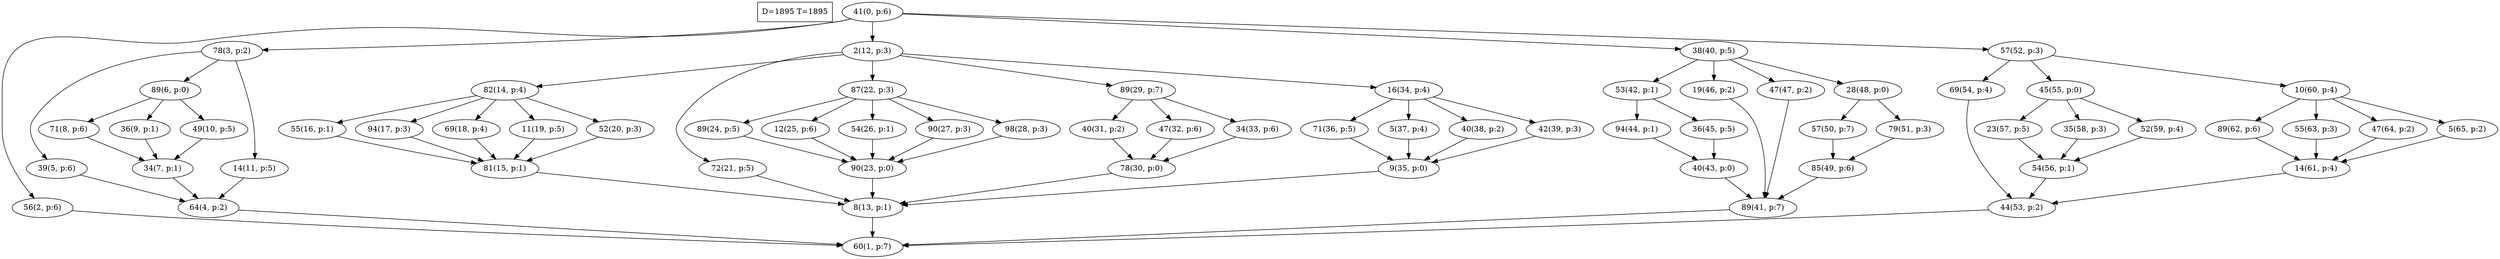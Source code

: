 digraph Task {
i [shape=box, label="D=1895 T=1895"]; 
0 [label="41(0, p:6)"];
1 [label="60(1, p:7)"];
2 [label="56(2, p:6)"];
3 [label="78(3, p:2)"];
4 [label="64(4, p:2)"];
5 [label="39(5, p:6)"];
6 [label="89(6, p:0)"];
7 [label="34(7, p:1)"];
8 [label="71(8, p:6)"];
9 [label="36(9, p:1)"];
10 [label="49(10, p:5)"];
11 [label="14(11, p:5)"];
12 [label="2(12, p:3)"];
13 [label="8(13, p:1)"];
14 [label="82(14, p:4)"];
15 [label="81(15, p:1)"];
16 [label="55(16, p:1)"];
17 [label="94(17, p:3)"];
18 [label="69(18, p:4)"];
19 [label="11(19, p:5)"];
20 [label="52(20, p:3)"];
21 [label="72(21, p:5)"];
22 [label="87(22, p:3)"];
23 [label="90(23, p:0)"];
24 [label="89(24, p:5)"];
25 [label="12(25, p:6)"];
26 [label="54(26, p:1)"];
27 [label="90(27, p:3)"];
28 [label="98(28, p:3)"];
29 [label="89(29, p:7)"];
30 [label="78(30, p:0)"];
31 [label="40(31, p:2)"];
32 [label="47(32, p:6)"];
33 [label="34(33, p:6)"];
34 [label="16(34, p:4)"];
35 [label="9(35, p:0)"];
36 [label="71(36, p:5)"];
37 [label="5(37, p:4)"];
38 [label="40(38, p:2)"];
39 [label="42(39, p:3)"];
40 [label="38(40, p:5)"];
41 [label="89(41, p:7)"];
42 [label="53(42, p:1)"];
43 [label="40(43, p:0)"];
44 [label="94(44, p:1)"];
45 [label="36(45, p:5)"];
46 [label="19(46, p:2)"];
47 [label="47(47, p:2)"];
48 [label="28(48, p:0)"];
49 [label="85(49, p:6)"];
50 [label="57(50, p:7)"];
51 [label="79(51, p:3)"];
52 [label="57(52, p:3)"];
53 [label="44(53, p:2)"];
54 [label="69(54, p:4)"];
55 [label="45(55, p:0)"];
56 [label="54(56, p:1)"];
57 [label="23(57, p:5)"];
58 [label="35(58, p:3)"];
59 [label="52(59, p:4)"];
60 [label="10(60, p:4)"];
61 [label="14(61, p:4)"];
62 [label="89(62, p:6)"];
63 [label="55(63, p:3)"];
64 [label="47(64, p:2)"];
65 [label="5(65, p:2)"];
0 -> 2;
0 -> 3;
0 -> 12;
0 -> 40;
0 -> 52;
2 -> 1;
3 -> 5;
3 -> 6;
3 -> 11;
4 -> 1;
5 -> 4;
6 -> 8;
6 -> 9;
6 -> 10;
7 -> 4;
8 -> 7;
9 -> 7;
10 -> 7;
11 -> 4;
12 -> 14;
12 -> 21;
12 -> 22;
12 -> 29;
12 -> 34;
13 -> 1;
14 -> 16;
14 -> 17;
14 -> 18;
14 -> 19;
14 -> 20;
15 -> 13;
16 -> 15;
17 -> 15;
18 -> 15;
19 -> 15;
20 -> 15;
21 -> 13;
22 -> 24;
22 -> 25;
22 -> 26;
22 -> 27;
22 -> 28;
23 -> 13;
24 -> 23;
25 -> 23;
26 -> 23;
27 -> 23;
28 -> 23;
29 -> 31;
29 -> 32;
29 -> 33;
30 -> 13;
31 -> 30;
32 -> 30;
33 -> 30;
34 -> 36;
34 -> 37;
34 -> 38;
34 -> 39;
35 -> 13;
36 -> 35;
37 -> 35;
38 -> 35;
39 -> 35;
40 -> 42;
40 -> 46;
40 -> 47;
40 -> 48;
41 -> 1;
42 -> 44;
42 -> 45;
43 -> 41;
44 -> 43;
45 -> 43;
46 -> 41;
47 -> 41;
48 -> 50;
48 -> 51;
49 -> 41;
50 -> 49;
51 -> 49;
52 -> 54;
52 -> 55;
52 -> 60;
53 -> 1;
54 -> 53;
55 -> 57;
55 -> 58;
55 -> 59;
56 -> 53;
57 -> 56;
58 -> 56;
59 -> 56;
60 -> 62;
60 -> 63;
60 -> 64;
60 -> 65;
61 -> 53;
62 -> 61;
63 -> 61;
64 -> 61;
65 -> 61;
}